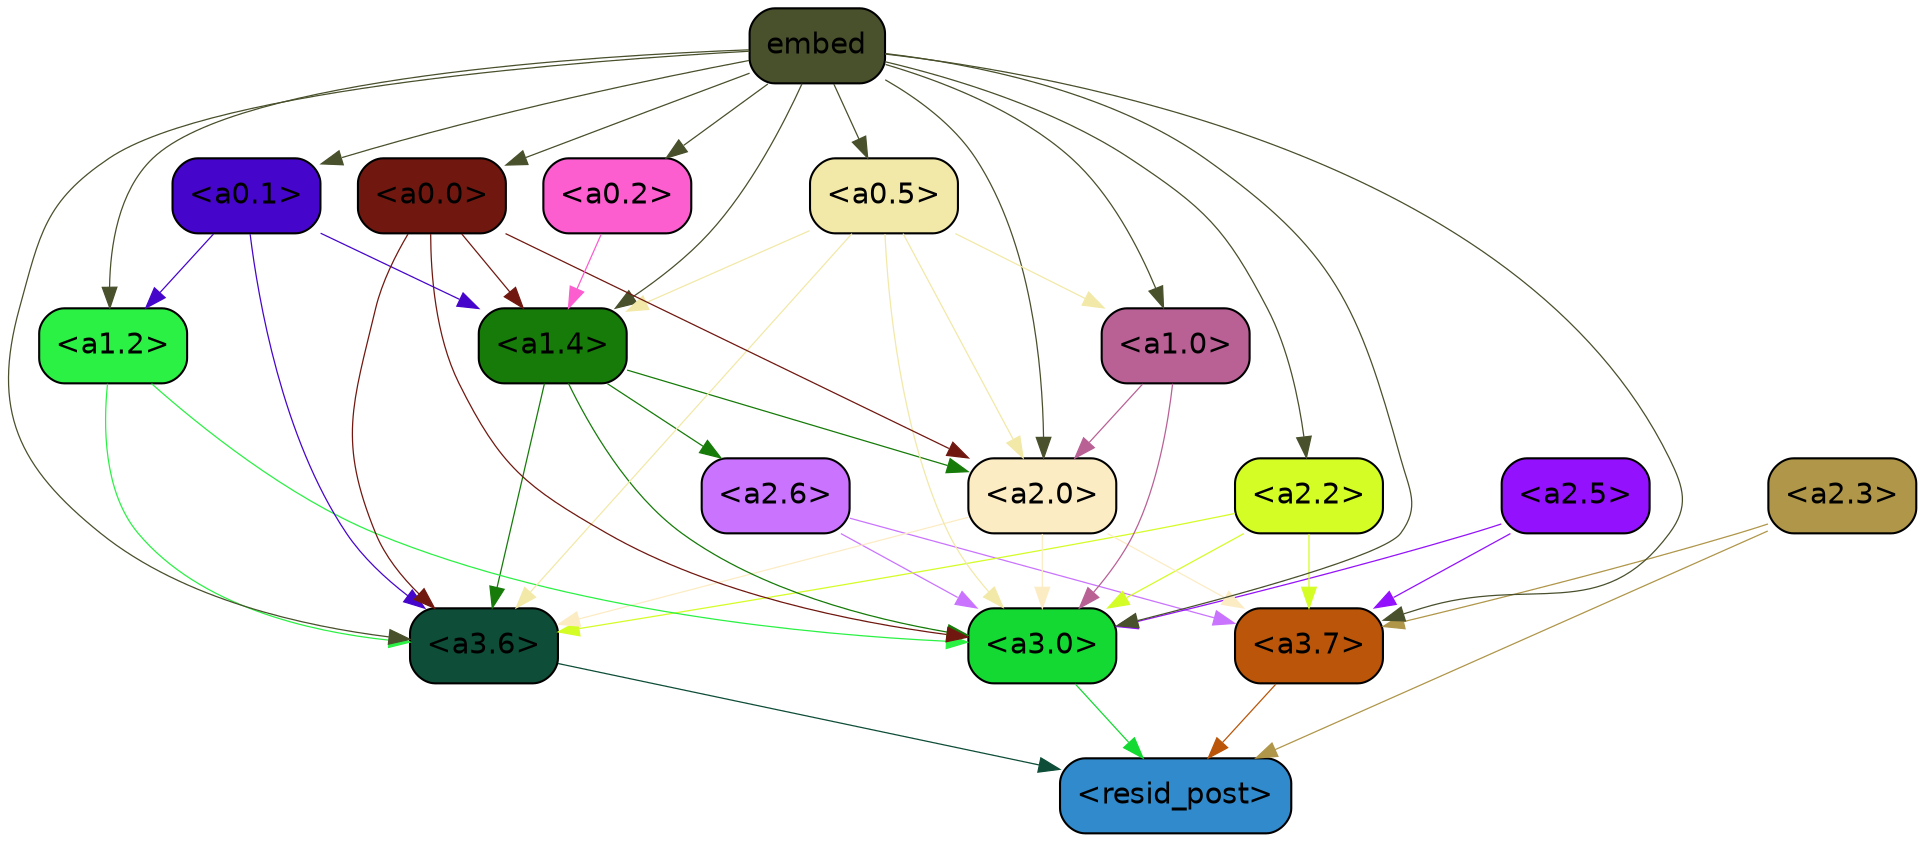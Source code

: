 strict digraph "" {
	graph [bgcolor=transparent,
		layout=dot,
		overlap=false,
		splines=true
	];
	"<a3.7>"	[color=black,
		fillcolor="#ba5509",
		fontname=Helvetica,
		shape=box,
		style="filled, rounded"];
	"<resid_post>"	[color=black,
		fillcolor="#308acc",
		fontname=Helvetica,
		shape=box,
		style="filled, rounded"];
	"<a3.7>" -> "<resid_post>"	[color="#ba5509",
		penwidth=0.6];
	"<a3.6>"	[color=black,
		fillcolor="#0e4d38",
		fontname=Helvetica,
		shape=box,
		style="filled, rounded"];
	"<a3.6>" -> "<resid_post>"	[color="#0e4d38",
		penwidth=0.6];
	"<a3.0>"	[color=black,
		fillcolor="#13d932",
		fontname=Helvetica,
		shape=box,
		style="filled, rounded"];
	"<a3.0>" -> "<resid_post>"	[color="#13d932",
		penwidth=0.6];
	"<a2.3>"	[color=black,
		fillcolor="#af9649",
		fontname=Helvetica,
		shape=box,
		style="filled, rounded"];
	"<a2.3>" -> "<a3.7>"	[color="#af9649",
		penwidth=0.6];
	"<a2.3>" -> "<resid_post>"	[color="#af9649",
		penwidth=0.6];
	"<a2.6>"	[color=black,
		fillcolor="#c973ff",
		fontname=Helvetica,
		shape=box,
		style="filled, rounded"];
	"<a2.6>" -> "<a3.7>"	[color="#c973ff",
		penwidth=0.6];
	"<a2.6>" -> "<a3.0>"	[color="#c973ff",
		penwidth=0.6];
	"<a2.5>"	[color=black,
		fillcolor="#9311fd",
		fontname=Helvetica,
		shape=box,
		style="filled, rounded"];
	"<a2.5>" -> "<a3.7>"	[color="#9311fd",
		penwidth=0.6];
	"<a2.5>" -> "<a3.0>"	[color="#9311fd",
		penwidth=0.6];
	"<a2.2>"	[color=black,
		fillcolor="#d4fd26",
		fontname=Helvetica,
		shape=box,
		style="filled, rounded"];
	"<a2.2>" -> "<a3.7>"	[color="#d4fd26",
		penwidth=0.6];
	"<a2.2>" -> "<a3.6>"	[color="#d4fd26",
		penwidth=0.6];
	"<a2.2>" -> "<a3.0>"	[color="#d4fd26",
		penwidth=0.6];
	"<a2.0>"	[color=black,
		fillcolor="#fcecc4",
		fontname=Helvetica,
		shape=box,
		style="filled, rounded"];
	"<a2.0>" -> "<a3.7>"	[color="#fcecc4",
		penwidth=0.6];
	"<a2.0>" -> "<a3.6>"	[color="#fcecc4",
		penwidth=0.6];
	"<a2.0>" -> "<a3.0>"	[color="#fcecc4",
		penwidth=0.6];
	"<a1.4>"	[color=black,
		fillcolor="#167b09",
		fontname=Helvetica,
		shape=box,
		style="filled, rounded"];
	"<a1.4>" -> "<a3.6>"	[color="#167b09",
		penwidth=0.6];
	"<a1.4>" -> "<a3.0>"	[color="#167b09",
		penwidth=0.6];
	"<a1.4>" -> "<a2.6>"	[color="#167b09",
		penwidth=0.6];
	"<a1.4>" -> "<a2.0>"	[color="#167b09",
		penwidth=0.6];
	"<a1.2>"	[color=black,
		fillcolor="#2bf144",
		fontname=Helvetica,
		shape=box,
		style="filled, rounded"];
	"<a1.2>" -> "<a3.6>"	[color="#2bf144",
		penwidth=0.6];
	"<a1.2>" -> "<a3.0>"	[color="#2bf144",
		penwidth=0.6];
	"<a0.1>"	[color=black,
		fillcolor="#4605cb",
		fontname=Helvetica,
		shape=box,
		style="filled, rounded"];
	"<a0.1>" -> "<a3.6>"	[color="#4605cb",
		penwidth=0.6];
	"<a0.1>" -> "<a1.4>"	[color="#4605cb",
		penwidth=0.6];
	"<a0.1>" -> "<a1.2>"	[color="#4605cb",
		penwidth=0.6];
	embed	[color=black,
		fillcolor="#48502c",
		fontname=Helvetica,
		shape=box,
		style="filled, rounded"];
	embed -> "<a3.7>"	[color="#48502c",
		penwidth=0.6];
	embed -> "<a3.6>"	[color="#48502c",
		penwidth=0.6];
	embed -> "<a3.0>"	[color="#48502c",
		penwidth=0.6];
	embed -> "<a2.2>"	[color="#48502c",
		penwidth=0.6];
	embed -> "<a2.0>"	[color="#48502c",
		penwidth=0.6];
	embed -> "<a1.4>"	[color="#48502c",
		penwidth=0.6];
	embed -> "<a1.2>"	[color="#48502c",
		penwidth=0.6];
	embed -> "<a0.1>"	[color="#48502c",
		penwidth=0.6];
	"<a1.0>"	[color=black,
		fillcolor="#b96095",
		fontname=Helvetica,
		shape=box,
		style="filled, rounded"];
	embed -> "<a1.0>"	[color="#48502c",
		penwidth=0.6];
	"<a0.5>"	[color=black,
		fillcolor="#f2e9a8",
		fontname=Helvetica,
		shape=box,
		style="filled, rounded"];
	embed -> "<a0.5>"	[color="#48502c",
		penwidth=0.6];
	"<a0.0>"	[color=black,
		fillcolor="#701810",
		fontname=Helvetica,
		shape=box,
		style="filled, rounded"];
	embed -> "<a0.0>"	[color="#48502c",
		penwidth=0.6];
	"<a0.2>"	[color=black,
		fillcolor="#fc5ecf",
		fontname=Helvetica,
		shape=box,
		style="filled, rounded"];
	embed -> "<a0.2>"	[color="#48502c",
		penwidth=0.6];
	"<a1.0>" -> "<a3.0>"	[color="#b96095",
		penwidth=0.6];
	"<a1.0>" -> "<a2.0>"	[color="#b96095",
		penwidth=0.6];
	"<a0.5>" -> "<a3.6>"	[color="#f2e9a8",
		penwidth=0.6];
	"<a0.5>" -> "<a3.0>"	[color="#f2e9a8",
		penwidth=0.6];
	"<a0.5>" -> "<a2.0>"	[color="#f2e9a8",
		penwidth=0.6];
	"<a0.5>" -> "<a1.4>"	[color="#f2e9a8",
		penwidth=0.6];
	"<a0.5>" -> "<a1.0>"	[color="#f2e9a8",
		penwidth=0.6];
	"<a0.0>" -> "<a3.6>"	[color="#701810",
		penwidth=0.6];
	"<a0.0>" -> "<a3.0>"	[color="#701810",
		penwidth=0.6];
	"<a0.0>" -> "<a2.0>"	[color="#701810",
		penwidth=0.6];
	"<a0.0>" -> "<a1.4>"	[color="#701810",
		penwidth=0.6];
	"<a0.2>" -> "<a1.4>"	[color="#fc5ecf",
		penwidth=0.6];
}
